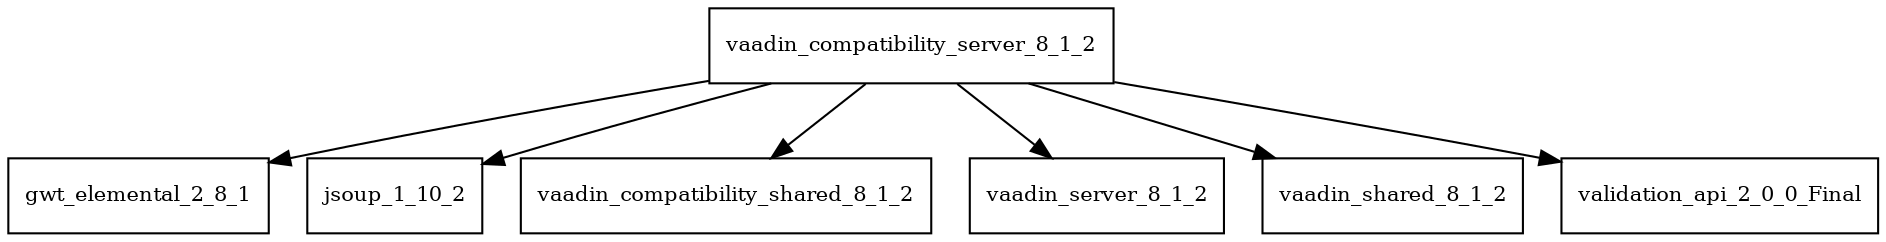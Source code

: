 digraph vaadin_compatibility_server_8_1_2_dependencies {
  node [shape = box, fontsize=10.0];
  vaadin_compatibility_server_8_1_2 -> gwt_elemental_2_8_1;
  vaadin_compatibility_server_8_1_2 -> jsoup_1_10_2;
  vaadin_compatibility_server_8_1_2 -> vaadin_compatibility_shared_8_1_2;
  vaadin_compatibility_server_8_1_2 -> vaadin_server_8_1_2;
  vaadin_compatibility_server_8_1_2 -> vaadin_shared_8_1_2;
  vaadin_compatibility_server_8_1_2 -> validation_api_2_0_0_Final;
}
